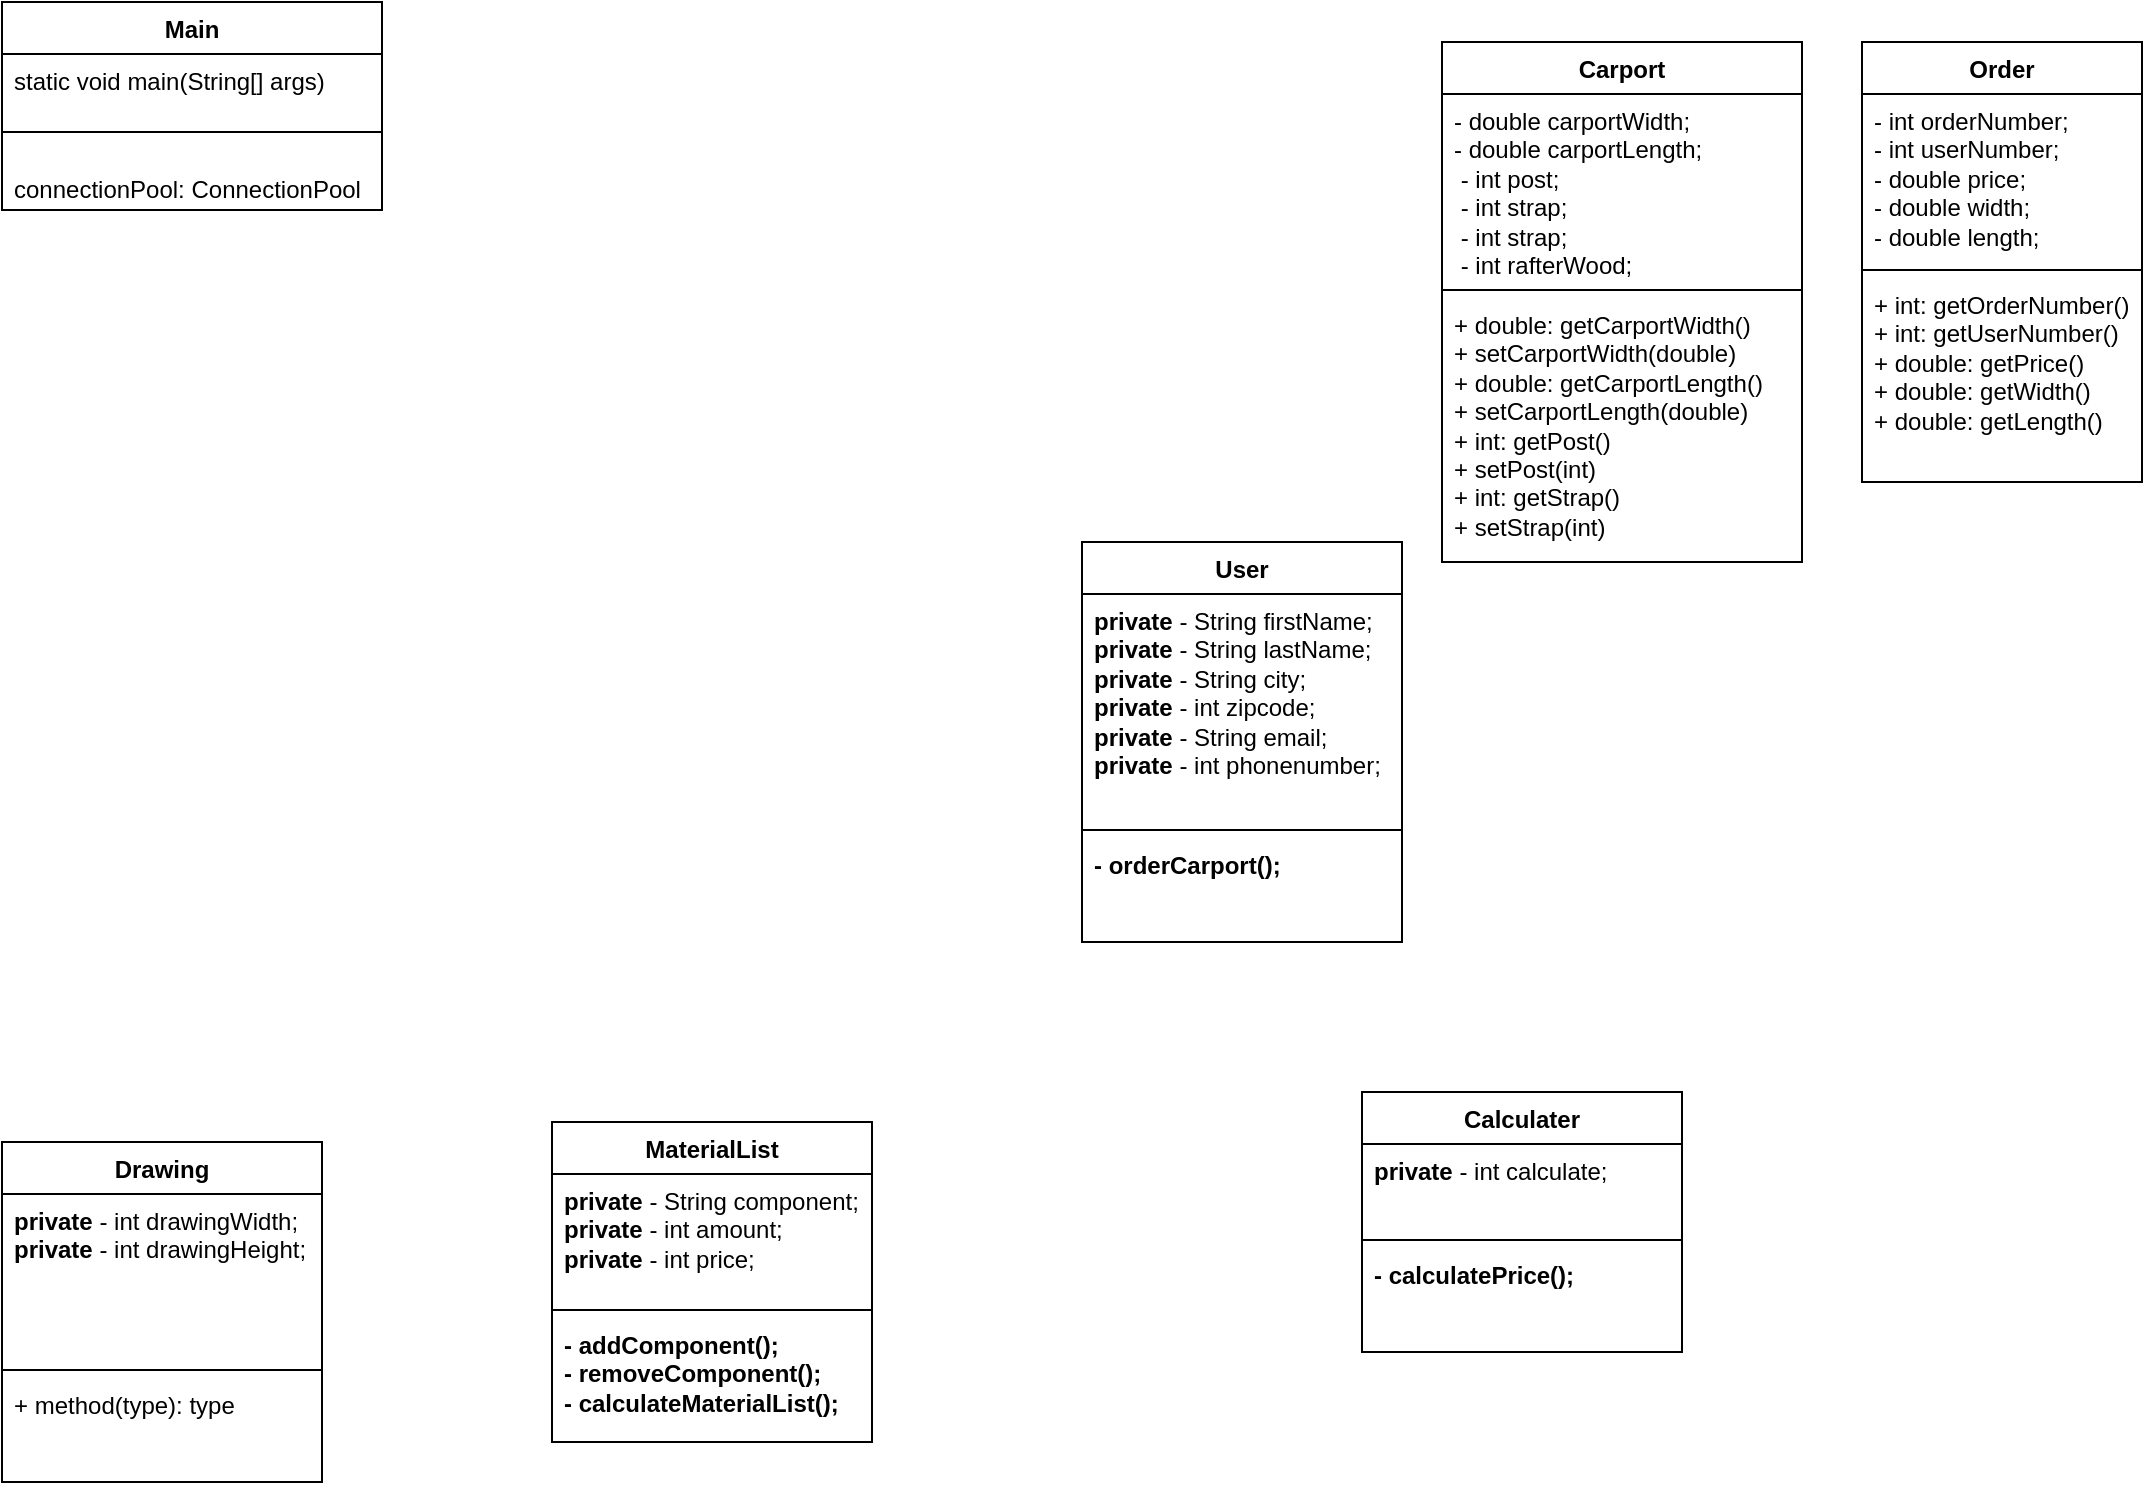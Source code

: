 <mxfile version="24.4.4" type="github">
  <diagram id="C5RBs43oDa-KdzZeNtuy" name="Page-1">
    <mxGraphModel dx="619" dy="647" grid="1" gridSize="10" guides="1" tooltips="1" connect="1" arrows="1" fold="1" page="1" pageScale="1" pageWidth="827" pageHeight="1169" math="0" shadow="0">
      <root>
        <mxCell id="WIyWlLk6GJQsqaUBKTNV-0" />
        <mxCell id="WIyWlLk6GJQsqaUBKTNV-1" parent="WIyWlLk6GJQsqaUBKTNV-0" />
        <mxCell id="eHg_oszsOFh-baLFCK9L-24" value="Carport" style="swimlane;fontStyle=1;align=center;verticalAlign=top;childLayout=stackLayout;horizontal=1;startSize=26;horizontalStack=0;resizeParent=1;resizeParentMax=0;resizeLast=0;collapsible=1;marginBottom=0;whiteSpace=wrap;html=1;" parent="WIyWlLk6GJQsqaUBKTNV-1" vertex="1">
          <mxGeometry x="770" y="60" width="180" height="260" as="geometry" />
        </mxCell>
        <mxCell id="eHg_oszsOFh-baLFCK9L-25" value="- double carportWidth;&lt;br&gt;&lt;div&gt;&lt;div&gt;- double carportLength;&lt;br&gt;&lt;/div&gt;&lt;div&gt;&lt;div&gt;&amp;nbsp;- int post;&lt;br&gt;&lt;/div&gt;&lt;div&gt;&lt;div&gt;&amp;nbsp;- int strap;&lt;/div&gt;&lt;div&gt;&amp;nbsp;- int strap;&lt;/div&gt;&lt;/div&gt;&lt;div&gt;&lt;div&gt;&amp;nbsp;- int rafterWood;&lt;/div&gt;&lt;/div&gt;&lt;/div&gt;&lt;/div&gt;&lt;div&gt;&lt;br&gt;&lt;/div&gt;" style="text;strokeColor=none;fillColor=none;align=left;verticalAlign=top;spacingLeft=4;spacingRight=4;overflow=hidden;rotatable=0;points=[[0,0.5],[1,0.5]];portConstraint=eastwest;whiteSpace=wrap;html=1;" parent="eHg_oszsOFh-baLFCK9L-24" vertex="1">
          <mxGeometry y="26" width="180" height="94" as="geometry" />
        </mxCell>
        <mxCell id="eHg_oszsOFh-baLFCK9L-26" value="" style="line;strokeWidth=1;fillColor=none;align=left;verticalAlign=middle;spacingTop=-1;spacingLeft=3;spacingRight=3;rotatable=0;labelPosition=right;points=[];portConstraint=eastwest;strokeColor=inherit;" parent="eHg_oszsOFh-baLFCK9L-24" vertex="1">
          <mxGeometry y="120" width="180" height="8" as="geometry" />
        </mxCell>
        <mxCell id="eHg_oszsOFh-baLFCK9L-27" value="&lt;div&gt;+ double: getCarportWidth()&lt;/div&gt;&lt;div&gt;+ setCarportWidth(double)&lt;br&gt;&lt;/div&gt;&lt;div&gt;&lt;div&gt;+ double: getCarportLength()&lt;/div&gt;&lt;div&gt;+ setCarportLength(double)&lt;/div&gt;&lt;div&gt;&lt;div&gt;+ int: getPost()&lt;/div&gt;&lt;div&gt;+ setPost(int)&lt;/div&gt;&lt;div&gt;&lt;div&gt;+ int: getStrap()&lt;br&gt;&lt;/div&gt;&lt;div&gt;+ setStrap(int)&lt;br&gt;&lt;/div&gt;&lt;/div&gt;&lt;/div&gt;&lt;/div&gt;" style="text;strokeColor=none;fillColor=none;align=left;verticalAlign=top;spacingLeft=4;spacingRight=4;overflow=hidden;rotatable=0;points=[[0,0.5],[1,0.5]];portConstraint=eastwest;whiteSpace=wrap;html=1;" parent="eHg_oszsOFh-baLFCK9L-24" vertex="1">
          <mxGeometry y="128" width="180" height="132" as="geometry" />
        </mxCell>
        <mxCell id="eHg_oszsOFh-baLFCK9L-28" value="User" style="swimlane;fontStyle=1;align=center;verticalAlign=top;childLayout=stackLayout;horizontal=1;startSize=26;horizontalStack=0;resizeParent=1;resizeParentMax=0;resizeLast=0;collapsible=1;marginBottom=0;whiteSpace=wrap;html=1;" parent="WIyWlLk6GJQsqaUBKTNV-1" vertex="1">
          <mxGeometry x="590" y="310" width="160" height="200" as="geometry" />
        </mxCell>
        <mxCell id="eHg_oszsOFh-baLFCK9L-29" value="&lt;div&gt;&lt;b&gt;private&lt;/b&gt; - String firstName;&lt;/div&gt;&lt;div&gt;&lt;div&gt;&lt;b&gt;private&lt;/b&gt; - String lastName;&lt;/div&gt;&lt;div&gt;&lt;div&gt;&lt;b&gt;private&lt;/b&gt; - String city;&lt;/div&gt;&lt;div&gt;&lt;b&gt;private&lt;/b&gt; - int zipcode;&lt;/div&gt;&lt;div&gt;&lt;div&gt;&lt;b&gt;private&lt;/b&gt; - String email;&lt;/div&gt;&lt;div&gt;&lt;b&gt;private&lt;/b&gt; - int phonenumber;&lt;br&gt;&lt;/div&gt;&lt;div&gt;&lt;br&gt;&lt;/div&gt;&lt;/div&gt;&lt;/div&gt;&lt;/div&gt;&lt;div&gt;&lt;br&gt;&lt;/div&gt;" style="text;strokeColor=none;fillColor=none;align=left;verticalAlign=top;spacingLeft=4;spacingRight=4;overflow=hidden;rotatable=0;points=[[0,0.5],[1,0.5]];portConstraint=eastwest;whiteSpace=wrap;html=1;" parent="eHg_oszsOFh-baLFCK9L-28" vertex="1">
          <mxGeometry y="26" width="160" height="114" as="geometry" />
        </mxCell>
        <mxCell id="eHg_oszsOFh-baLFCK9L-30" value="" style="line;strokeWidth=1;fillColor=none;align=left;verticalAlign=middle;spacingTop=-1;spacingLeft=3;spacingRight=3;rotatable=0;labelPosition=right;points=[];portConstraint=eastwest;strokeColor=inherit;" parent="eHg_oszsOFh-baLFCK9L-28" vertex="1">
          <mxGeometry y="140" width="160" height="8" as="geometry" />
        </mxCell>
        <mxCell id="eHg_oszsOFh-baLFCK9L-31" value="&lt;b&gt;- orderCarport();&lt;/b&gt;" style="text;strokeColor=none;fillColor=none;align=left;verticalAlign=top;spacingLeft=4;spacingRight=4;overflow=hidden;rotatable=0;points=[[0,0.5],[1,0.5]];portConstraint=eastwest;whiteSpace=wrap;html=1;" parent="eHg_oszsOFh-baLFCK9L-28" vertex="1">
          <mxGeometry y="148" width="160" height="52" as="geometry" />
        </mxCell>
        <mxCell id="eHg_oszsOFh-baLFCK9L-32" value="MaterialList" style="swimlane;fontStyle=1;align=center;verticalAlign=top;childLayout=stackLayout;horizontal=1;startSize=26;horizontalStack=0;resizeParent=1;resizeParentMax=0;resizeLast=0;collapsible=1;marginBottom=0;whiteSpace=wrap;html=1;" parent="WIyWlLk6GJQsqaUBKTNV-1" vertex="1">
          <mxGeometry x="325" y="600" width="160" height="160" as="geometry" />
        </mxCell>
        <mxCell id="eHg_oszsOFh-baLFCK9L-33" value="&lt;div&gt;&lt;b&gt;private&lt;/b&gt; - String component;&lt;/div&gt;&lt;div&gt;&lt;div&gt;&lt;b&gt;private&lt;/b&gt; - int amount;&lt;/div&gt;&lt;div&gt;&lt;div&gt;&lt;b&gt;private&lt;/b&gt; - int price;&lt;div&gt;&lt;br&gt;&lt;/div&gt;&lt;/div&gt;&lt;/div&gt;&lt;/div&gt;&lt;div&gt;&lt;br&gt;&lt;/div&gt;" style="text;strokeColor=none;fillColor=none;align=left;verticalAlign=top;spacingLeft=4;spacingRight=4;overflow=hidden;rotatable=0;points=[[0,0.5],[1,0.5]];portConstraint=eastwest;whiteSpace=wrap;html=1;" parent="eHg_oszsOFh-baLFCK9L-32" vertex="1">
          <mxGeometry y="26" width="160" height="64" as="geometry" />
        </mxCell>
        <mxCell id="eHg_oszsOFh-baLFCK9L-34" value="" style="line;strokeWidth=1;fillColor=none;align=left;verticalAlign=middle;spacingTop=-1;spacingLeft=3;spacingRight=3;rotatable=0;labelPosition=right;points=[];portConstraint=eastwest;strokeColor=inherit;" parent="eHg_oszsOFh-baLFCK9L-32" vertex="1">
          <mxGeometry y="90" width="160" height="8" as="geometry" />
        </mxCell>
        <mxCell id="eHg_oszsOFh-baLFCK9L-35" value="&lt;div&gt;&lt;b&gt;- addComponent();&lt;/b&gt;&lt;/div&gt;&lt;div&gt;&lt;b&gt;- removeComponent();&lt;/b&gt;&lt;/div&gt;&lt;div&gt;&lt;b&gt;- calculateMaterialList();&lt;br&gt;&lt;/b&gt;&lt;/div&gt;&lt;div&gt;&lt;b&gt;&lt;br&gt;&lt;br&gt;&lt;/b&gt;&lt;/div&gt;" style="text;strokeColor=none;fillColor=none;align=left;verticalAlign=top;spacingLeft=4;spacingRight=4;overflow=hidden;rotatable=0;points=[[0,0.5],[1,0.5]];portConstraint=eastwest;whiteSpace=wrap;html=1;" parent="eHg_oszsOFh-baLFCK9L-32" vertex="1">
          <mxGeometry y="98" width="160" height="62" as="geometry" />
        </mxCell>
        <mxCell id="eHg_oszsOFh-baLFCK9L-41" value="Calculater" style="swimlane;fontStyle=1;align=center;verticalAlign=top;childLayout=stackLayout;horizontal=1;startSize=26;horizontalStack=0;resizeParent=1;resizeParentMax=0;resizeLast=0;collapsible=1;marginBottom=0;whiteSpace=wrap;html=1;" parent="WIyWlLk6GJQsqaUBKTNV-1" vertex="1">
          <mxGeometry x="730" y="585" width="160" height="130" as="geometry" />
        </mxCell>
        <mxCell id="eHg_oszsOFh-baLFCK9L-42" value="&lt;div&gt;&lt;div&gt;&lt;b&gt;private&lt;/b&gt; - int calculate;&lt;/div&gt;&lt;/div&gt;&lt;div&gt;&lt;br&gt;&lt;/div&gt;" style="text;strokeColor=none;fillColor=none;align=left;verticalAlign=top;spacingLeft=4;spacingRight=4;overflow=hidden;rotatable=0;points=[[0,0.5],[1,0.5]];portConstraint=eastwest;whiteSpace=wrap;html=1;" parent="eHg_oszsOFh-baLFCK9L-41" vertex="1">
          <mxGeometry y="26" width="160" height="44" as="geometry" />
        </mxCell>
        <mxCell id="eHg_oszsOFh-baLFCK9L-43" value="" style="line;strokeWidth=1;fillColor=none;align=left;verticalAlign=middle;spacingTop=-1;spacingLeft=3;spacingRight=3;rotatable=0;labelPosition=right;points=[];portConstraint=eastwest;strokeColor=inherit;" parent="eHg_oszsOFh-baLFCK9L-41" vertex="1">
          <mxGeometry y="70" width="160" height="8" as="geometry" />
        </mxCell>
        <mxCell id="eHg_oszsOFh-baLFCK9L-44" value="&lt;b&gt;- calculatePrice();&lt;br&gt;&lt;/b&gt;" style="text;strokeColor=none;fillColor=none;align=left;verticalAlign=top;spacingLeft=4;spacingRight=4;overflow=hidden;rotatable=0;points=[[0,0.5],[1,0.5]];portConstraint=eastwest;whiteSpace=wrap;html=1;" parent="eHg_oszsOFh-baLFCK9L-41" vertex="1">
          <mxGeometry y="78" width="160" height="52" as="geometry" />
        </mxCell>
        <mxCell id="eHg_oszsOFh-baLFCK9L-49" value="Order" style="swimlane;fontStyle=1;align=center;verticalAlign=top;childLayout=stackLayout;horizontal=1;startSize=26;horizontalStack=0;resizeParent=1;resizeParentMax=0;resizeLast=0;collapsible=1;marginBottom=0;whiteSpace=wrap;html=1;" parent="WIyWlLk6GJQsqaUBKTNV-1" vertex="1">
          <mxGeometry x="980" y="60" width="140" height="220" as="geometry" />
        </mxCell>
        <mxCell id="eHg_oszsOFh-baLFCK9L-50" value="&lt;div&gt;- int orderNumber;&lt;/div&gt;&lt;div&gt;- int userNumber;&lt;/div&gt;&lt;div&gt;- double price;&lt;/div&gt;&lt;div&gt;- double width;&lt;/div&gt;&lt;div&gt;- double length;&lt;br&gt;&lt;/div&gt;" style="text;strokeColor=none;fillColor=none;align=left;verticalAlign=top;spacingLeft=4;spacingRight=4;overflow=hidden;rotatable=0;points=[[0,0.5],[1,0.5]];portConstraint=eastwest;whiteSpace=wrap;html=1;" parent="eHg_oszsOFh-baLFCK9L-49" vertex="1">
          <mxGeometry y="26" width="140" height="84" as="geometry" />
        </mxCell>
        <mxCell id="eHg_oszsOFh-baLFCK9L-51" value="" style="line;strokeWidth=1;fillColor=none;align=left;verticalAlign=middle;spacingTop=-1;spacingLeft=3;spacingRight=3;rotatable=0;labelPosition=right;points=[];portConstraint=eastwest;strokeColor=inherit;" parent="eHg_oszsOFh-baLFCK9L-49" vertex="1">
          <mxGeometry y="110" width="140" height="8" as="geometry" />
        </mxCell>
        <mxCell id="eHg_oszsOFh-baLFCK9L-52" value="&lt;div&gt;+ int: getOrderNumber()&lt;/div&gt;&lt;div&gt;+ int: getUserNumber()&lt;/div&gt;&lt;div&gt;+ double: getPrice()&lt;/div&gt;&lt;div&gt;+ double: getWidth()&lt;/div&gt;&lt;div&gt;+ double: getLength()&lt;/div&gt;" style="text;strokeColor=none;fillColor=none;align=left;verticalAlign=top;spacingLeft=4;spacingRight=4;overflow=hidden;rotatable=0;points=[[0,0.5],[1,0.5]];portConstraint=eastwest;whiteSpace=wrap;html=1;" parent="eHg_oszsOFh-baLFCK9L-49" vertex="1">
          <mxGeometry y="118" width="140" height="102" as="geometry" />
        </mxCell>
        <mxCell id="eHg_oszsOFh-baLFCK9L-53" value="Drawing" style="swimlane;fontStyle=1;align=center;verticalAlign=top;childLayout=stackLayout;horizontal=1;startSize=26;horizontalStack=0;resizeParent=1;resizeParentMax=0;resizeLast=0;collapsible=1;marginBottom=0;whiteSpace=wrap;html=1;" parent="WIyWlLk6GJQsqaUBKTNV-1" vertex="1">
          <mxGeometry x="50" y="610" width="160" height="170" as="geometry" />
        </mxCell>
        <mxCell id="eHg_oszsOFh-baLFCK9L-54" value="&lt;div&gt;&lt;div&gt;&lt;b&gt;private&lt;/b&gt; - int drawingWidth;&lt;/div&gt;&lt;/div&gt;&lt;div&gt;&lt;div&gt;&lt;b&gt;private&lt;/b&gt; - int drawingHeight;&lt;br&gt;&lt;br&gt;&lt;/div&gt;&lt;/div&gt;" style="text;strokeColor=none;fillColor=none;align=left;verticalAlign=top;spacingLeft=4;spacingRight=4;overflow=hidden;rotatable=0;points=[[0,0.5],[1,0.5]];portConstraint=eastwest;whiteSpace=wrap;html=1;" parent="eHg_oszsOFh-baLFCK9L-53" vertex="1">
          <mxGeometry y="26" width="160" height="84" as="geometry" />
        </mxCell>
        <mxCell id="eHg_oszsOFh-baLFCK9L-55" value="" style="line;strokeWidth=1;fillColor=none;align=left;verticalAlign=middle;spacingTop=-1;spacingLeft=3;spacingRight=3;rotatable=0;labelPosition=right;points=[];portConstraint=eastwest;strokeColor=inherit;" parent="eHg_oszsOFh-baLFCK9L-53" vertex="1">
          <mxGeometry y="110" width="160" height="8" as="geometry" />
        </mxCell>
        <mxCell id="eHg_oszsOFh-baLFCK9L-56" value="+ method(type): type" style="text;strokeColor=none;fillColor=none;align=left;verticalAlign=top;spacingLeft=4;spacingRight=4;overflow=hidden;rotatable=0;points=[[0,0.5],[1,0.5]];portConstraint=eastwest;whiteSpace=wrap;html=1;" parent="eHg_oszsOFh-baLFCK9L-53" vertex="1">
          <mxGeometry y="118" width="160" height="52" as="geometry" />
        </mxCell>
        <mxCell id="eHg_oszsOFh-baLFCK9L-57" value="Main" style="swimlane;fontStyle=1;align=center;verticalAlign=top;childLayout=stackLayout;horizontal=1;startSize=26;horizontalStack=0;resizeParent=1;resizeParentMax=0;resizeLast=0;collapsible=1;marginBottom=0;whiteSpace=wrap;html=1;" parent="WIyWlLk6GJQsqaUBKTNV-1" vertex="1">
          <mxGeometry x="50" y="40" width="190" height="104" as="geometry" />
        </mxCell>
        <mxCell id="eHg_oszsOFh-baLFCK9L-58" value="static void main(String[] args)" style="text;strokeColor=none;fillColor=none;align=left;verticalAlign=top;spacingLeft=4;spacingRight=4;overflow=hidden;rotatable=0;points=[[0,0.5],[1,0.5]];portConstraint=eastwest;whiteSpace=wrap;html=1;" parent="eHg_oszsOFh-baLFCK9L-57" vertex="1">
          <mxGeometry y="26" width="190" height="24" as="geometry" />
        </mxCell>
        <mxCell id="eHg_oszsOFh-baLFCK9L-59" value="" style="line;strokeWidth=1;fillColor=none;align=left;verticalAlign=middle;spacingTop=-1;spacingLeft=3;spacingRight=3;rotatable=0;labelPosition=right;points=[];portConstraint=eastwest;strokeColor=inherit;" parent="eHg_oszsOFh-baLFCK9L-57" vertex="1">
          <mxGeometry y="50" width="190" height="30" as="geometry" />
        </mxCell>
        <mxCell id="cWru3RgEuK0rnWJnFXiX-1" value="connectionPool: ConnectionPool" style="text;strokeColor=none;fillColor=none;align=left;verticalAlign=top;spacingLeft=4;spacingRight=4;overflow=hidden;rotatable=0;points=[[0,0.5],[1,0.5]];portConstraint=eastwest;whiteSpace=wrap;html=1;" vertex="1" parent="eHg_oszsOFh-baLFCK9L-57">
          <mxGeometry y="80" width="190" height="24" as="geometry" />
        </mxCell>
      </root>
    </mxGraphModel>
  </diagram>
</mxfile>
